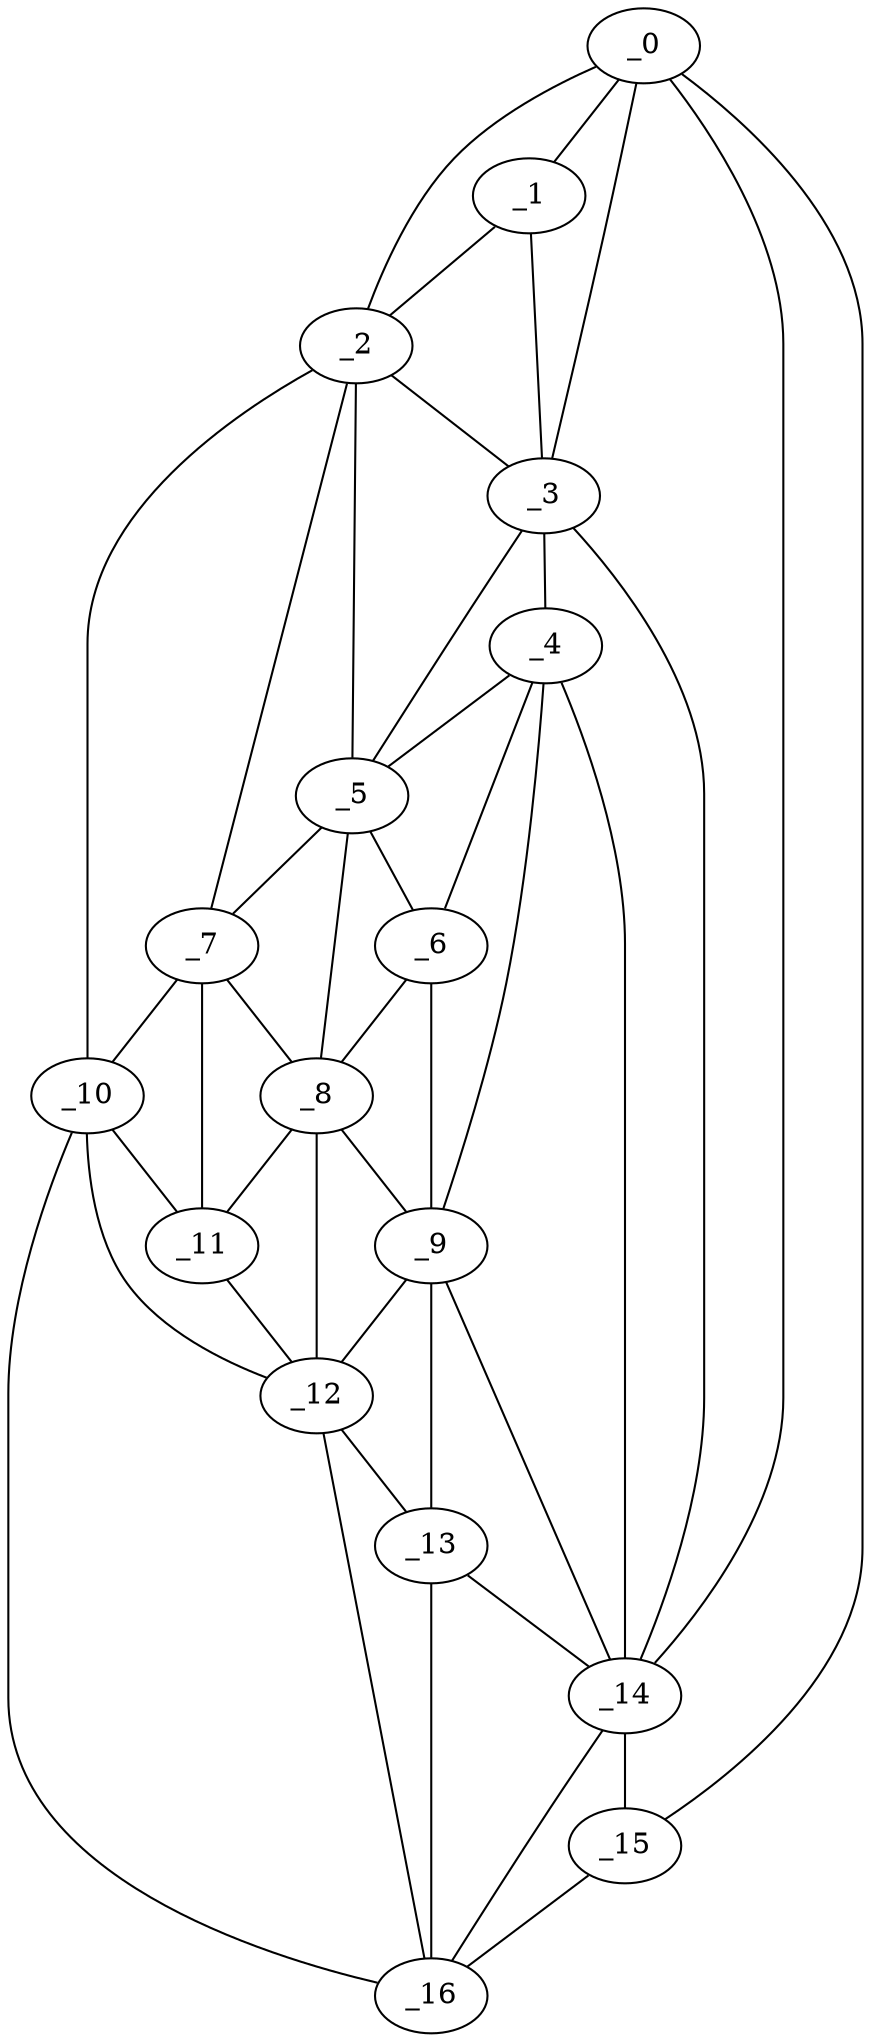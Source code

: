 graph "obj48__205.gxl" {
	_0	 [x=31,
		y=89];
	_1	 [x=32,
		y=65];
	_0 -- _1	 [valence=1];
	_2	 [x=34,
		y=13];
	_0 -- _2	 [valence=1];
	_3	 [x=63,
		y=59];
	_0 -- _3	 [valence=1];
	_14	 [x=117,
		y=83];
	_0 -- _14	 [valence=2];
	_15	 [x=121,
		y=94];
	_0 -- _15	 [valence=1];
	_1 -- _2	 [valence=2];
	_1 -- _3	 [valence=2];
	_2 -- _3	 [valence=1];
	_5	 [x=78,
		y=24];
	_2 -- _5	 [valence=1];
	_7	 [x=88,
		y=20];
	_2 -- _7	 [valence=2];
	_10	 [x=100,
		y=20];
	_2 -- _10	 [valence=1];
	_4	 [x=68,
		y=57];
	_3 -- _4	 [valence=2];
	_3 -- _5	 [valence=2];
	_3 -- _14	 [valence=2];
	_4 -- _5	 [valence=1];
	_6	 [x=85,
		y=51];
	_4 -- _6	 [valence=1];
	_9	 [x=91,
		y=56];
	_4 -- _9	 [valence=2];
	_4 -- _14	 [valence=1];
	_5 -- _6	 [valence=2];
	_5 -- _7	 [valence=2];
	_8	 [x=90,
		y=48];
	_5 -- _8	 [valence=2];
	_6 -- _8	 [valence=1];
	_6 -- _9	 [valence=2];
	_7 -- _8	 [valence=2];
	_7 -- _10	 [valence=2];
	_11	 [x=100,
		y=43];
	_7 -- _11	 [valence=1];
	_8 -- _9	 [valence=2];
	_8 -- _11	 [valence=2];
	_12	 [x=103,
		y=50];
	_8 -- _12	 [valence=1];
	_9 -- _12	 [valence=1];
	_13	 [x=112,
		y=66];
	_9 -- _13	 [valence=2];
	_9 -- _14	 [valence=1];
	_10 -- _11	 [valence=2];
	_10 -- _12	 [valence=2];
	_16	 [x=125,
		y=77];
	_10 -- _16	 [valence=1];
	_11 -- _12	 [valence=1];
	_12 -- _13	 [valence=2];
	_12 -- _16	 [valence=1];
	_13 -- _14	 [valence=2];
	_13 -- _16	 [valence=2];
	_14 -- _15	 [valence=2];
	_14 -- _16	 [valence=1];
	_15 -- _16	 [valence=1];
}
